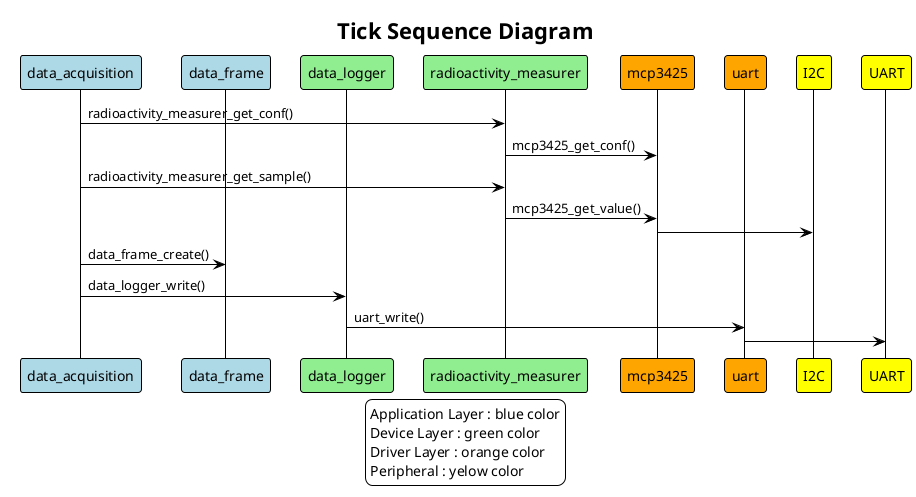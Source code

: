 @startuml
!theme plain
title: Tick Sequence Diagram

legend
Application Layer : blue color
Device Layer : green color
Driver Layer : orange color
Peripheral : yelow color
end legend

participant "data_acquisition" as DataAcquisition #lightblue
participant "data_frame" as DataFrame #lightblue

participant "data_logger" as Logger #lightgreen
participant "radioactivity_measurer" as RadioactivityMeasurer #lightgreen

participant "mcp3425" as MCP3425 #orange
participant "uart" as UARTDriver #orange

participant "I2C" as I2C #yellow
participant "UART" as UART #yellow

DataAcquisition -> RadioactivityMeasurer : radioactivity_measurer_get_conf()
RadioactivityMeasurer -> MCP3425 : mcp3425_get_conf()

DataAcquisition -> RadioactivityMeasurer : radioactivity_measurer_get_sample()
RadioactivityMeasurer -> MCP3425 : mcp3425_get_value()
MCP3425 -> I2C

DataAcquisition -> DataFrame : data_frame_create()
DataAcquisition -> Logger : data_logger_write()
Logger -> UARTDriver : uart_write()
UARTDriver -> UART
@enduml